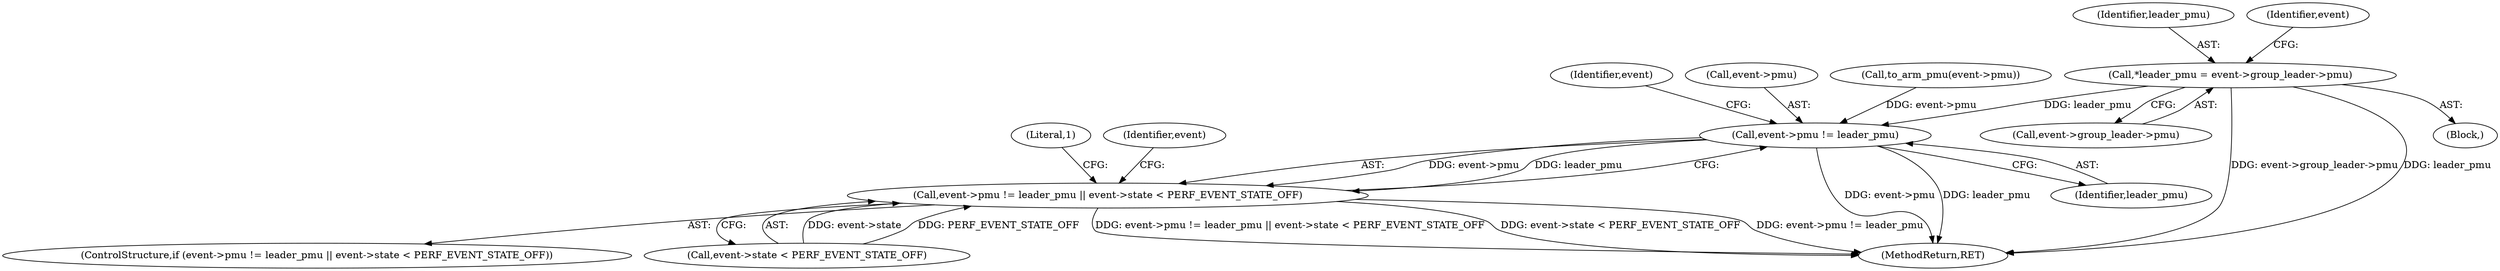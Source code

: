 digraph "0_linux_c95eb3184ea1a3a2551df57190c81da695e2144b@pointer" {
"1000112" [label="(Call,*leader_pmu = event->group_leader->pmu)"];
"1000126" [label="(Call,event->pmu != leader_pmu)"];
"1000125" [label="(Call,event->pmu != leader_pmu || event->state < PERF_EVENT_STATE_OFF)"];
"1000124" [label="(ControlStructure,if (event->pmu != leader_pmu || event->state < PERF_EVENT_STATE_OFF))"];
"1000133" [label="(Identifier,event)"];
"1000114" [label="(Call,event->group_leader->pmu)"];
"1000126" [label="(Call,event->pmu != leader_pmu)"];
"1000159" [label="(MethodReturn,RET)"];
"1000125" [label="(Call,event->pmu != leader_pmu || event->state < PERF_EVENT_STATE_OFF)"];
"1000127" [label="(Call,event->pmu)"];
"1000107" [label="(Call,to_arm_pmu(event->pmu))"];
"1000112" [label="(Call,*leader_pmu = event->group_leader->pmu)"];
"1000131" [label="(Call,event->state < PERF_EVENT_STATE_OFF)"];
"1000113" [label="(Identifier,leader_pmu)"];
"1000103" [label="(Block,)"];
"1000137" [label="(Literal,1)"];
"1000142" [label="(Identifier,event)"];
"1000121" [label="(Identifier,event)"];
"1000130" [label="(Identifier,leader_pmu)"];
"1000112" -> "1000103"  [label="AST: "];
"1000112" -> "1000114"  [label="CFG: "];
"1000113" -> "1000112"  [label="AST: "];
"1000114" -> "1000112"  [label="AST: "];
"1000121" -> "1000112"  [label="CFG: "];
"1000112" -> "1000159"  [label="DDG: event->group_leader->pmu"];
"1000112" -> "1000159"  [label="DDG: leader_pmu"];
"1000112" -> "1000126"  [label="DDG: leader_pmu"];
"1000126" -> "1000125"  [label="AST: "];
"1000126" -> "1000130"  [label="CFG: "];
"1000127" -> "1000126"  [label="AST: "];
"1000130" -> "1000126"  [label="AST: "];
"1000133" -> "1000126"  [label="CFG: "];
"1000125" -> "1000126"  [label="CFG: "];
"1000126" -> "1000159"  [label="DDG: event->pmu"];
"1000126" -> "1000159"  [label="DDG: leader_pmu"];
"1000126" -> "1000125"  [label="DDG: event->pmu"];
"1000126" -> "1000125"  [label="DDG: leader_pmu"];
"1000107" -> "1000126"  [label="DDG: event->pmu"];
"1000125" -> "1000124"  [label="AST: "];
"1000125" -> "1000131"  [label="CFG: "];
"1000131" -> "1000125"  [label="AST: "];
"1000137" -> "1000125"  [label="CFG: "];
"1000142" -> "1000125"  [label="CFG: "];
"1000125" -> "1000159"  [label="DDG: event->pmu != leader_pmu || event->state < PERF_EVENT_STATE_OFF"];
"1000125" -> "1000159"  [label="DDG: event->state < PERF_EVENT_STATE_OFF"];
"1000125" -> "1000159"  [label="DDG: event->pmu != leader_pmu"];
"1000131" -> "1000125"  [label="DDG: event->state"];
"1000131" -> "1000125"  [label="DDG: PERF_EVENT_STATE_OFF"];
}
